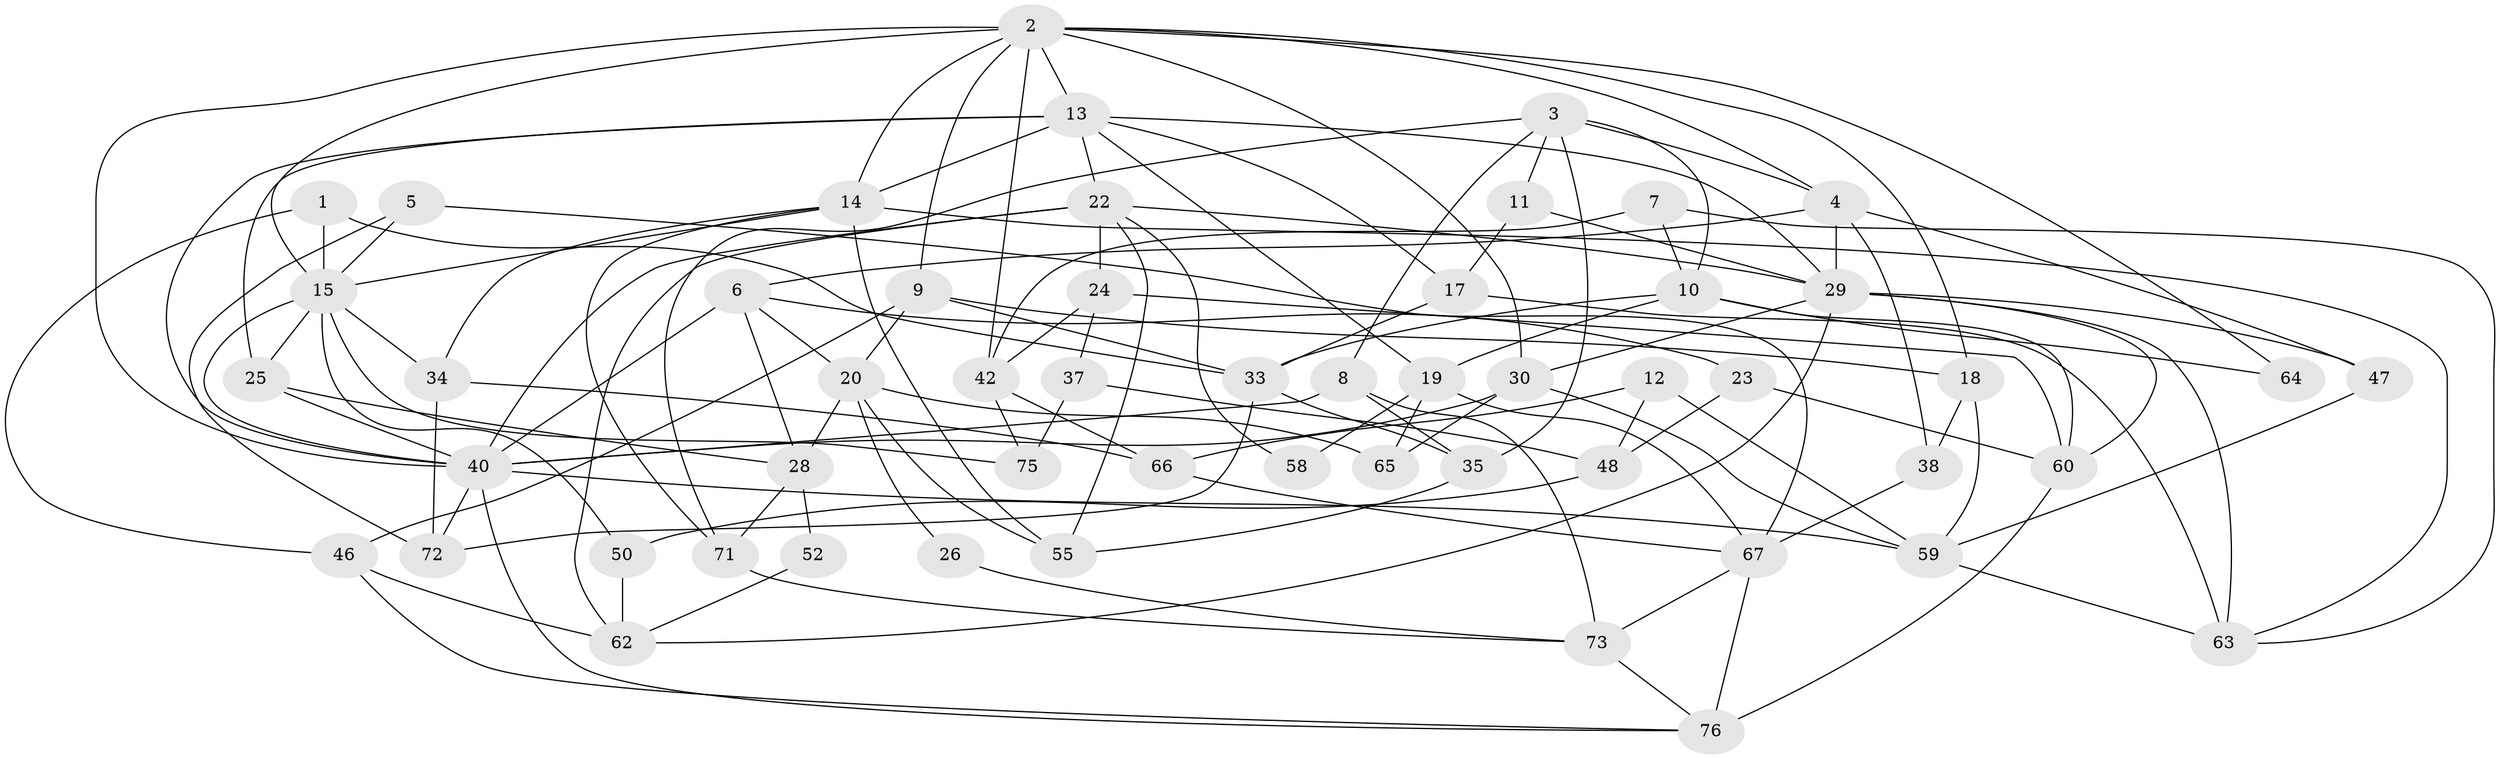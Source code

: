 // original degree distribution, {3: 0.32051282051282054, 5: 0.1282051282051282, 4: 0.3076923076923077, 6: 0.11538461538461539, 9: 0.01282051282051282, 2: 0.08974358974358974, 7: 0.02564102564102564}
// Generated by graph-tools (version 1.1) at 2025/18/03/04/25 18:18:59]
// undirected, 54 vertices, 127 edges
graph export_dot {
graph [start="1"]
  node [color=gray90,style=filled];
  1;
  2 [super="+16+45"];
  3 [super="+53"];
  4;
  5;
  6 [super="+56"];
  7;
  8;
  9 [super="+32"];
  10 [super="+27"];
  11;
  12;
  13;
  14 [super="+21"];
  15 [super="+41+69"];
  17;
  18;
  19 [super="+77"];
  20 [super="+54"];
  22 [super="+39+51"];
  23;
  24;
  25 [super="+31"];
  26;
  28;
  29 [super="+36"];
  30 [super="+57"];
  33;
  34;
  35;
  37;
  38;
  40 [super="+43+44"];
  42;
  46;
  47;
  48;
  50;
  52;
  55;
  58;
  59 [super="+74"];
  60 [super="+78+68"];
  62;
  63;
  64;
  65;
  66;
  67 [super="+70"];
  71;
  72;
  73;
  75;
  76;
  1 -- 33;
  1 -- 15;
  1 -- 46;
  2 -- 4;
  2 -- 13;
  2 -- 40;
  2 -- 42;
  2 -- 14;
  2 -- 64;
  2 -- 18;
  2 -- 30;
  2 -- 15;
  2 -- 9;
  3 -- 4;
  3 -- 10;
  3 -- 11;
  3 -- 8;
  3 -- 35;
  3 -- 71;
  4 -- 6;
  4 -- 29;
  4 -- 38;
  4 -- 47;
  5 -- 67;
  5 -- 72;
  5 -- 15;
  6 -- 28;
  6 -- 23;
  6 -- 40;
  6 -- 20;
  7 -- 63;
  7 -- 42;
  7 -- 10;
  8 -- 73;
  8 -- 35;
  8 -- 40;
  9 -- 33;
  9 -- 46;
  9 -- 18;
  9 -- 20;
  10 -- 19;
  10 -- 64;
  10 -- 33;
  10 -- 60;
  11 -- 17;
  11 -- 29;
  12 -- 48;
  12 -- 66;
  12 -- 59;
  13 -- 14;
  13 -- 17;
  13 -- 25;
  13 -- 29;
  13 -- 19;
  13 -- 40;
  13 -- 22;
  14 -- 34;
  14 -- 71;
  14 -- 55;
  14 -- 63;
  14 -- 15;
  15 -- 75;
  15 -- 40;
  15 -- 34;
  15 -- 50;
  15 -- 25;
  17 -- 33;
  17 -- 63;
  18 -- 59;
  18 -- 38;
  19 -- 58;
  19 -- 65;
  19 -- 67;
  20 -- 55;
  20 -- 65;
  20 -- 26;
  20 -- 28;
  22 -- 40;
  22 -- 55;
  22 -- 24;
  22 -- 62;
  22 -- 58;
  22 -- 29;
  23 -- 48;
  23 -- 60;
  24 -- 60;
  24 -- 37;
  24 -- 42;
  25 -- 28;
  25 -- 40;
  26 -- 73;
  28 -- 52;
  28 -- 71;
  29 -- 47;
  29 -- 62;
  29 -- 60;
  29 -- 30;
  29 -- 63;
  30 -- 40;
  30 -- 65;
  30 -- 59;
  33 -- 72;
  33 -- 35;
  34 -- 66;
  34 -- 72;
  35 -- 55;
  37 -- 75;
  37 -- 48;
  38 -- 67;
  40 -- 59;
  40 -- 76;
  40 -- 72;
  42 -- 66;
  42 -- 75;
  46 -- 76;
  46 -- 62;
  47 -- 59;
  48 -- 50;
  50 -- 62;
  52 -- 62;
  59 -- 63;
  60 -- 76 [weight=2];
  66 -- 67;
  67 -- 73 [weight=2];
  67 -- 76;
  71 -- 73;
  73 -- 76;
}
